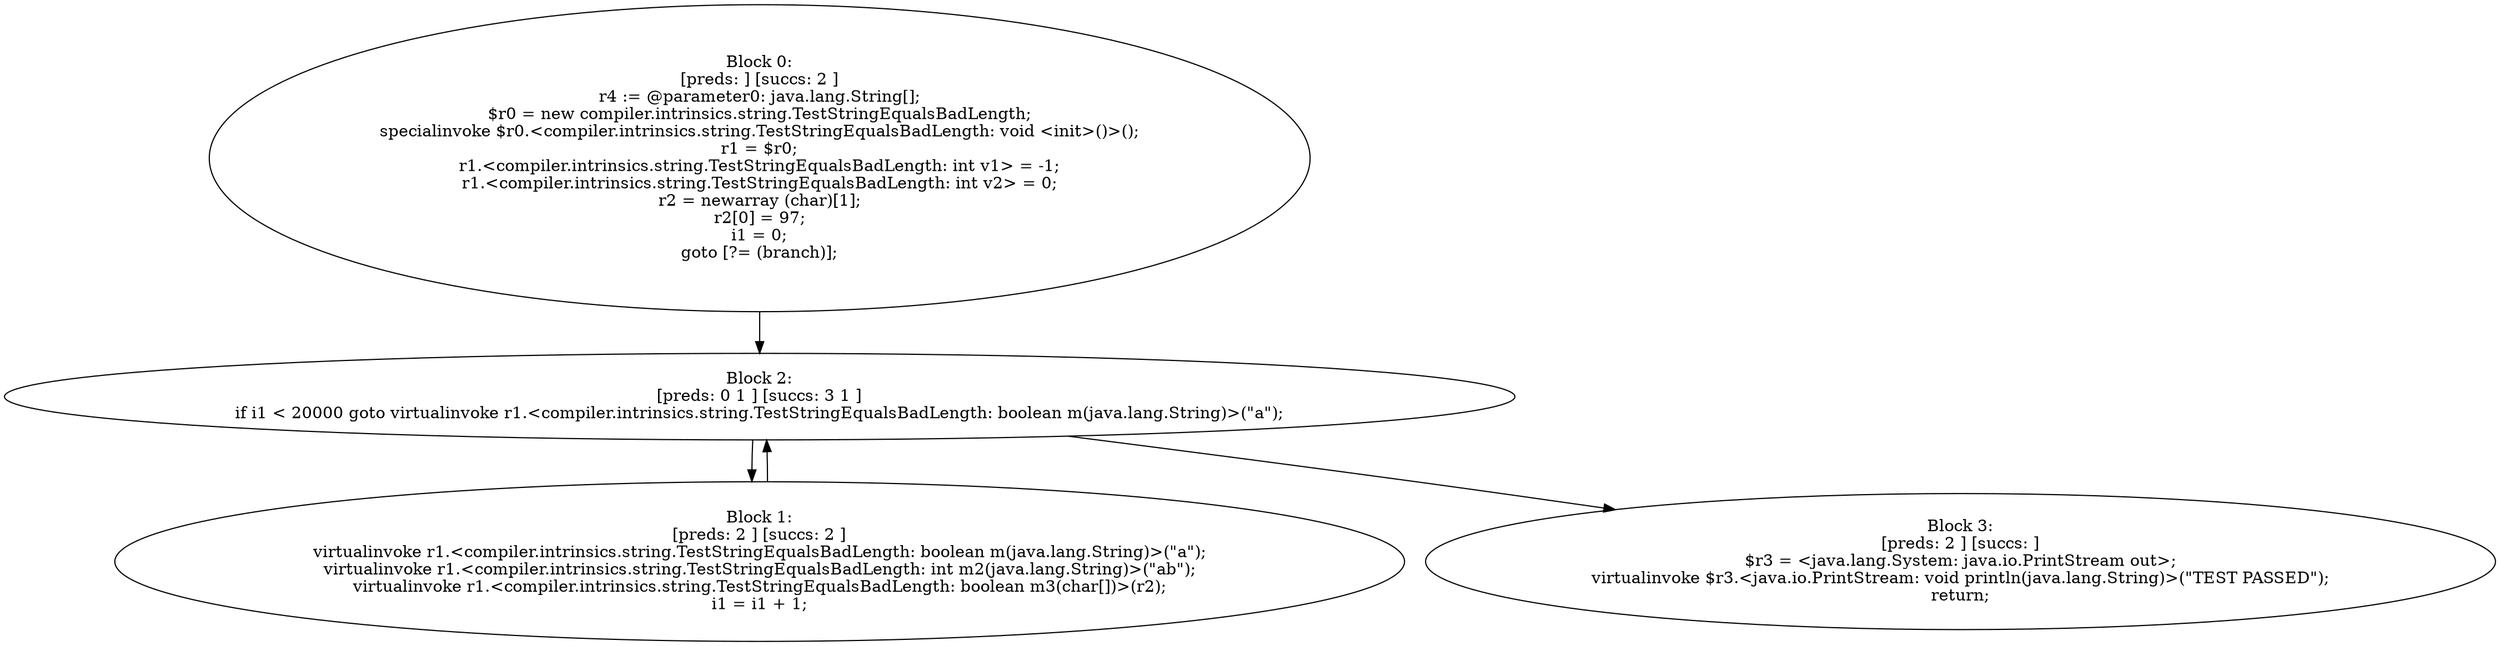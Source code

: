 digraph "unitGraph" {
    "Block 0:
[preds: ] [succs: 2 ]
r4 := @parameter0: java.lang.String[];
$r0 = new compiler.intrinsics.string.TestStringEqualsBadLength;
specialinvoke $r0.<compiler.intrinsics.string.TestStringEqualsBadLength: void <init>()>();
r1 = $r0;
r1.<compiler.intrinsics.string.TestStringEqualsBadLength: int v1> = -1;
r1.<compiler.intrinsics.string.TestStringEqualsBadLength: int v2> = 0;
r2 = newarray (char)[1];
r2[0] = 97;
i1 = 0;
goto [?= (branch)];
"
    "Block 1:
[preds: 2 ] [succs: 2 ]
virtualinvoke r1.<compiler.intrinsics.string.TestStringEqualsBadLength: boolean m(java.lang.String)>(\"a\");
virtualinvoke r1.<compiler.intrinsics.string.TestStringEqualsBadLength: int m2(java.lang.String)>(\"ab\");
virtualinvoke r1.<compiler.intrinsics.string.TestStringEqualsBadLength: boolean m3(char[])>(r2);
i1 = i1 + 1;
"
    "Block 2:
[preds: 0 1 ] [succs: 3 1 ]
if i1 < 20000 goto virtualinvoke r1.<compiler.intrinsics.string.TestStringEqualsBadLength: boolean m(java.lang.String)>(\"a\");
"
    "Block 3:
[preds: 2 ] [succs: ]
$r3 = <java.lang.System: java.io.PrintStream out>;
virtualinvoke $r3.<java.io.PrintStream: void println(java.lang.String)>(\"TEST PASSED\");
return;
"
    "Block 0:
[preds: ] [succs: 2 ]
r4 := @parameter0: java.lang.String[];
$r0 = new compiler.intrinsics.string.TestStringEqualsBadLength;
specialinvoke $r0.<compiler.intrinsics.string.TestStringEqualsBadLength: void <init>()>();
r1 = $r0;
r1.<compiler.intrinsics.string.TestStringEqualsBadLength: int v1> = -1;
r1.<compiler.intrinsics.string.TestStringEqualsBadLength: int v2> = 0;
r2 = newarray (char)[1];
r2[0] = 97;
i1 = 0;
goto [?= (branch)];
"->"Block 2:
[preds: 0 1 ] [succs: 3 1 ]
if i1 < 20000 goto virtualinvoke r1.<compiler.intrinsics.string.TestStringEqualsBadLength: boolean m(java.lang.String)>(\"a\");
";
    "Block 1:
[preds: 2 ] [succs: 2 ]
virtualinvoke r1.<compiler.intrinsics.string.TestStringEqualsBadLength: boolean m(java.lang.String)>(\"a\");
virtualinvoke r1.<compiler.intrinsics.string.TestStringEqualsBadLength: int m2(java.lang.String)>(\"ab\");
virtualinvoke r1.<compiler.intrinsics.string.TestStringEqualsBadLength: boolean m3(char[])>(r2);
i1 = i1 + 1;
"->"Block 2:
[preds: 0 1 ] [succs: 3 1 ]
if i1 < 20000 goto virtualinvoke r1.<compiler.intrinsics.string.TestStringEqualsBadLength: boolean m(java.lang.String)>(\"a\");
";
    "Block 2:
[preds: 0 1 ] [succs: 3 1 ]
if i1 < 20000 goto virtualinvoke r1.<compiler.intrinsics.string.TestStringEqualsBadLength: boolean m(java.lang.String)>(\"a\");
"->"Block 3:
[preds: 2 ] [succs: ]
$r3 = <java.lang.System: java.io.PrintStream out>;
virtualinvoke $r3.<java.io.PrintStream: void println(java.lang.String)>(\"TEST PASSED\");
return;
";
    "Block 2:
[preds: 0 1 ] [succs: 3 1 ]
if i1 < 20000 goto virtualinvoke r1.<compiler.intrinsics.string.TestStringEqualsBadLength: boolean m(java.lang.String)>(\"a\");
"->"Block 1:
[preds: 2 ] [succs: 2 ]
virtualinvoke r1.<compiler.intrinsics.string.TestStringEqualsBadLength: boolean m(java.lang.String)>(\"a\");
virtualinvoke r1.<compiler.intrinsics.string.TestStringEqualsBadLength: int m2(java.lang.String)>(\"ab\");
virtualinvoke r1.<compiler.intrinsics.string.TestStringEqualsBadLength: boolean m3(char[])>(r2);
i1 = i1 + 1;
";
}
